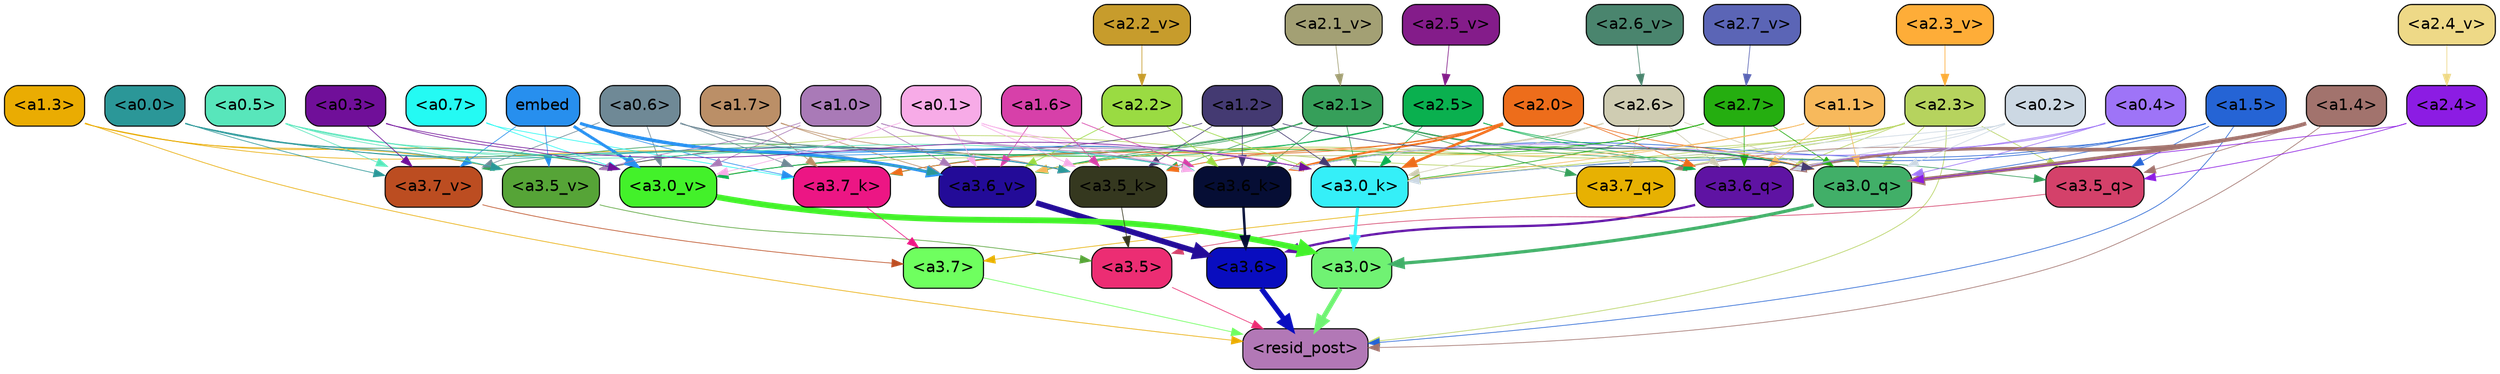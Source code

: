 strict digraph "" {
	graph [bgcolor=transparent,
		layout=dot,
		overlap=false,
		splines=true
	];
	"<a3.7>"	[color=black,
		fillcolor="#6fff5f",
		fontname=Helvetica,
		shape=box,
		style="filled, rounded"];
	"<resid_post>"	[color=black,
		fillcolor="#b278b6",
		fontname=Helvetica,
		shape=box,
		style="filled, rounded"];
	"<a3.7>" -> "<resid_post>"	[color="#6fff5f",
		penwidth=0.6239100098609924];
	"<a3.6>"	[color=black,
		fillcolor="#090dbf",
		fontname=Helvetica,
		shape=box,
		style="filled, rounded"];
	"<a3.6>" -> "<resid_post>"	[color="#090dbf",
		penwidth=4.569062113761902];
	"<a3.5>"	[color=black,
		fillcolor="#ec2d73",
		fontname=Helvetica,
		shape=box,
		style="filled, rounded"];
	"<a3.5>" -> "<resid_post>"	[color="#ec2d73",
		penwidth=0.6];
	"<a3.0>"	[color=black,
		fillcolor="#70f273",
		fontname=Helvetica,
		shape=box,
		style="filled, rounded"];
	"<a3.0>" -> "<resid_post>"	[color="#70f273",
		penwidth=4.283544182777405];
	"<a2.3>"	[color=black,
		fillcolor="#b6d35e",
		fontname=Helvetica,
		shape=box,
		style="filled, rounded"];
	"<a2.3>" -> "<resid_post>"	[color="#b6d35e",
		penwidth=0.6];
	"<a3.7_q>"	[color=black,
		fillcolor="#e7b102",
		fontname=Helvetica,
		shape=box,
		style="filled, rounded"];
	"<a2.3>" -> "<a3.7_q>"	[color="#b6d35e",
		penwidth=0.6];
	"<a3.6_q>"	[color=black,
		fillcolor="#5f13a3",
		fontname=Helvetica,
		shape=box,
		style="filled, rounded"];
	"<a2.3>" -> "<a3.6_q>"	[color="#b6d35e",
		penwidth=0.6];
	"<a3.5_q>"	[color=black,
		fillcolor="#d4416a",
		fontname=Helvetica,
		shape=box,
		style="filled, rounded"];
	"<a2.3>" -> "<a3.5_q>"	[color="#b6d35e",
		penwidth=0.6];
	"<a3.0_q>"	[color=black,
		fillcolor="#41af68",
		fontname=Helvetica,
		shape=box,
		style="filled, rounded"];
	"<a2.3>" -> "<a3.0_q>"	[color="#b6d35e",
		penwidth=0.6];
	"<a3.0_k>"	[color=black,
		fillcolor="#35eff8",
		fontname=Helvetica,
		shape=box,
		style="filled, rounded"];
	"<a2.3>" -> "<a3.0_k>"	[color="#b6d35e",
		penwidth=0.6];
	"<a3.6_v>"	[color=black,
		fillcolor="#230b98",
		fontname=Helvetica,
		shape=box,
		style="filled, rounded"];
	"<a2.3>" -> "<a3.6_v>"	[color="#b6d35e",
		penwidth=0.6];
	"<a3.5_v>"	[color=black,
		fillcolor="#56a437",
		fontname=Helvetica,
		shape=box,
		style="filled, rounded"];
	"<a2.3>" -> "<a3.5_v>"	[color="#b6d35e",
		penwidth=0.6];
	"<a3.0_v>"	[color=black,
		fillcolor="#43f12a",
		fontname=Helvetica,
		shape=box,
		style="filled, rounded"];
	"<a2.3>" -> "<a3.0_v>"	[color="#b6d35e",
		penwidth=0.6];
	"<a1.5>"	[color=black,
		fillcolor="#2564d5",
		fontname=Helvetica,
		shape=box,
		style="filled, rounded"];
	"<a1.5>" -> "<resid_post>"	[color="#2564d5",
		penwidth=0.6];
	"<a1.5>" -> "<a3.6_q>"	[color="#2564d5",
		penwidth=0.6];
	"<a1.5>" -> "<a3.5_q>"	[color="#2564d5",
		penwidth=0.6];
	"<a1.5>" -> "<a3.0_q>"	[color="#2564d5",
		penwidth=0.6];
	"<a3.6_k>"	[color=black,
		fillcolor="#060e35",
		fontname=Helvetica,
		shape=box,
		style="filled, rounded"];
	"<a1.5>" -> "<a3.6_k>"	[color="#2564d5",
		penwidth=0.6];
	"<a1.5>" -> "<a3.0_k>"	[color="#2564d5",
		penwidth=0.6];
	"<a1.4>"	[color=black,
		fillcolor="#a2736d",
		fontname=Helvetica,
		shape=box,
		style="filled, rounded"];
	"<a1.4>" -> "<resid_post>"	[color="#a2736d",
		penwidth=0.6];
	"<a1.4>" -> "<a3.7_q>"	[color="#a2736d",
		penwidth=0.6];
	"<a1.4>" -> "<a3.6_q>"	[color="#a2736d",
		penwidth=2.7536282539367676];
	"<a1.4>" -> "<a3.5_q>"	[color="#a2736d",
		penwidth=0.6];
	"<a1.4>" -> "<a3.0_q>"	[color="#a2736d",
		penwidth=3.3369133472442627];
	"<a1.3>"	[color=black,
		fillcolor="#eaac02",
		fontname=Helvetica,
		shape=box,
		style="filled, rounded"];
	"<a1.3>" -> "<resid_post>"	[color="#eaac02",
		penwidth=0.6];
	"<a1.3>" -> "<a3.6_v>"	[color="#eaac02",
		penwidth=0.6];
	"<a1.3>" -> "<a3.5_v>"	[color="#eaac02",
		penwidth=0.6];
	"<a1.3>" -> "<a3.0_v>"	[color="#eaac02",
		penwidth=0.6];
	"<a3.7_q>" -> "<a3.7>"	[color="#e7b102",
		penwidth=0.6];
	"<a3.6_q>" -> "<a3.6>"	[color="#5f13a3",
		penwidth=2.0344843566417694];
	"<a3.5_q>" -> "<a3.5>"	[color="#d4416a",
		penwidth=0.6];
	"<a3.0_q>" -> "<a3.0>"	[color="#41af68",
		penwidth=2.863015294075012];
	"<a3.7_k>"	[color=black,
		fillcolor="#ec1684",
		fontname=Helvetica,
		shape=box,
		style="filled, rounded"];
	"<a3.7_k>" -> "<a3.7>"	[color="#ec1684",
		penwidth=0.6];
	"<a3.6_k>" -> "<a3.6>"	[color="#060e35",
		penwidth=2.1770318150520325];
	"<a3.5_k>"	[color=black,
		fillcolor="#35381f",
		fontname=Helvetica,
		shape=box,
		style="filled, rounded"];
	"<a3.5_k>" -> "<a3.5>"	[color="#35381f",
		penwidth=0.6];
	"<a3.0_k>" -> "<a3.0>"	[color="#35eff8",
		penwidth=2.6323853135108948];
	"<a3.7_v>"	[color=black,
		fillcolor="#bc4d21",
		fontname=Helvetica,
		shape=box,
		style="filled, rounded"];
	"<a3.7_v>" -> "<a3.7>"	[color="#bc4d21",
		penwidth=0.6];
	"<a3.6_v>" -> "<a3.6>"	[color="#230b98",
		penwidth=4.972373723983765];
	"<a3.5_v>" -> "<a3.5>"	[color="#56a437",
		penwidth=0.6];
	"<a3.0_v>" -> "<a3.0>"	[color="#43f12a",
		penwidth=5.1638524532318115];
	"<a2.6>"	[color=black,
		fillcolor="#cfccb2",
		fontname=Helvetica,
		shape=box,
		style="filled, rounded"];
	"<a2.6>" -> "<a3.7_q>"	[color="#cfccb2",
		penwidth=0.6];
	"<a2.6>" -> "<a3.6_q>"	[color="#cfccb2",
		penwidth=0.6];
	"<a2.6>" -> "<a3.0_q>"	[color="#cfccb2",
		penwidth=0.6];
	"<a2.6>" -> "<a3.7_k>"	[color="#cfccb2",
		penwidth=0.6];
	"<a2.6>" -> "<a3.6_k>"	[color="#cfccb2",
		penwidth=0.6];
	"<a2.6>" -> "<a3.5_k>"	[color="#cfccb2",
		penwidth=0.6];
	"<a2.6>" -> "<a3.0_k>"	[color="#cfccb2",
		penwidth=0.6];
	"<a2.1>"	[color=black,
		fillcolor="#369f5a",
		fontname=Helvetica,
		shape=box,
		style="filled, rounded"];
	"<a2.1>" -> "<a3.7_q>"	[color="#369f5a",
		penwidth=0.6];
	"<a2.1>" -> "<a3.6_q>"	[color="#369f5a",
		penwidth=0.6];
	"<a2.1>" -> "<a3.5_q>"	[color="#369f5a",
		penwidth=0.6];
	"<a2.1>" -> "<a3.0_q>"	[color="#369f5a",
		penwidth=0.6];
	"<a2.1>" -> "<a3.7_k>"	[color="#369f5a",
		penwidth=0.6];
	"<a2.1>" -> "<a3.6_k>"	[color="#369f5a",
		penwidth=0.6];
	"<a2.1>" -> "<a3.5_k>"	[color="#369f5a",
		penwidth=0.6];
	"<a2.1>" -> "<a3.0_k>"	[color="#369f5a",
		penwidth=0.6];
	"<a2.1>" -> "<a3.7_v>"	[color="#369f5a",
		penwidth=0.6];
	"<a2.1>" -> "<a3.6_v>"	[color="#369f5a",
		penwidth=0.6];
	"<a2.1>" -> "<a3.0_v>"	[color="#369f5a",
		penwidth=0.6];
	"<a2.7>"	[color=black,
		fillcolor="#25ae10",
		fontname=Helvetica,
		shape=box,
		style="filled, rounded"];
	"<a2.7>" -> "<a3.6_q>"	[color="#25ae10",
		penwidth=0.6];
	"<a2.7>" -> "<a3.0_q>"	[color="#25ae10",
		penwidth=0.6];
	"<a2.7>" -> "<a3.6_k>"	[color="#25ae10",
		penwidth=0.6];
	"<a2.7>" -> "<a3.0_k>"	[color="#25ae10",
		penwidth=0.6];
	"<a2.7>" -> "<a3.6_v>"	[color="#25ae10",
		penwidth=0.6];
	"<a2.5>"	[color=black,
		fillcolor="#0ab04f",
		fontname=Helvetica,
		shape=box,
		style="filled, rounded"];
	"<a2.5>" -> "<a3.6_q>"	[color="#0ab04f",
		penwidth=0.6];
	"<a2.5>" -> "<a3.0_q>"	[color="#0ab04f",
		penwidth=0.6];
	"<a2.5>" -> "<a3.0_k>"	[color="#0ab04f",
		penwidth=0.6];
	"<a2.5>" -> "<a3.6_v>"	[color="#0ab04f",
		penwidth=0.6];
	"<a2.5>" -> "<a3.0_v>"	[color="#0ab04f",
		penwidth=0.6];
	"<a2.0>"	[color=black,
		fillcolor="#ed6d1b",
		fontname=Helvetica,
		shape=box,
		style="filled, rounded"];
	"<a2.0>" -> "<a3.6_q>"	[color="#ed6d1b",
		penwidth=0.6];
	"<a2.0>" -> "<a3.0_q>"	[color="#ed6d1b",
		penwidth=0.6];
	"<a2.0>" -> "<a3.7_k>"	[color="#ed6d1b",
		penwidth=0.6];
	"<a2.0>" -> "<a3.6_k>"	[color="#ed6d1b",
		penwidth=1.7047871947288513];
	"<a2.0>" -> "<a3.5_k>"	[color="#ed6d1b",
		penwidth=0.6];
	"<a2.0>" -> "<a3.0_k>"	[color="#ed6d1b",
		penwidth=2.239806979894638];
	"<a1.1>"	[color=black,
		fillcolor="#f7b95c",
		fontname=Helvetica,
		shape=box,
		style="filled, rounded"];
	"<a1.1>" -> "<a3.6_q>"	[color="#f7b95c",
		penwidth=0.6];
	"<a1.1>" -> "<a3.0_q>"	[color="#f7b95c",
		penwidth=0.6];
	"<a1.1>" -> "<a3.0_k>"	[color="#f7b95c",
		penwidth=0.6];
	"<a1.1>" -> "<a3.6_v>"	[color="#f7b95c",
		penwidth=0.6];
	"<a0.4>"	[color=black,
		fillcolor="#9e74f7",
		fontname=Helvetica,
		shape=box,
		style="filled, rounded"];
	"<a0.4>" -> "<a3.6_q>"	[color="#9e74f7",
		penwidth=0.6];
	"<a0.4>" -> "<a3.0_q>"	[color="#9e74f7",
		penwidth=0.6];
	"<a0.4>" -> "<a3.6_k>"	[color="#9e74f7",
		penwidth=0.6];
	"<a0.2>"	[color=black,
		fillcolor="#ccd8e3",
		fontname=Helvetica,
		shape=box,
		style="filled, rounded"];
	"<a0.2>" -> "<a3.6_q>"	[color="#ccd8e3",
		penwidth=0.6];
	"<a0.2>" -> "<a3.0_q>"	[color="#ccd8e3",
		penwidth=0.6];
	"<a0.2>" -> "<a3.6_k>"	[color="#ccd8e3",
		penwidth=0.6];
	"<a0.2>" -> "<a3.0_k>"	[color="#ccd8e3",
		penwidth=0.6];
	"<a2.4>"	[color=black,
		fillcolor="#8c1ce3",
		fontname=Helvetica,
		shape=box,
		style="filled, rounded"];
	"<a2.4>" -> "<a3.5_q>"	[color="#8c1ce3",
		penwidth=0.6];
	"<a2.4>" -> "<a3.0_q>"	[color="#8c1ce3",
		penwidth=0.6];
	"<a1.2>"	[color=black,
		fillcolor="#443a72",
		fontname=Helvetica,
		shape=box,
		style="filled, rounded"];
	"<a1.2>" -> "<a3.0_q>"	[color="#443a72",
		penwidth=0.6];
	"<a1.2>" -> "<a3.6_k>"	[color="#443a72",
		penwidth=0.6];
	"<a1.2>" -> "<a3.5_k>"	[color="#443a72",
		penwidth=0.6];
	"<a1.2>" -> "<a3.0_k>"	[color="#443a72",
		penwidth=0.6];
	"<a1.2>" -> "<a3.5_v>"	[color="#443a72",
		penwidth=0.6];
	"<a1.7>"	[color=black,
		fillcolor="#bb8f67",
		fontname=Helvetica,
		shape=box,
		style="filled, rounded"];
	"<a1.7>" -> "<a3.7_k>"	[color="#bb8f67",
		penwidth=0.6];
	"<a1.7>" -> "<a3.5_k>"	[color="#bb8f67",
		penwidth=0.6];
	"<a1.7>" -> "<a3.6_v>"	[color="#bb8f67",
		penwidth=0.6];
	"<a0.7>"	[color=black,
		fillcolor="#24faf3",
		fontname=Helvetica,
		shape=box,
		style="filled, rounded"];
	"<a0.7>" -> "<a3.7_k>"	[color="#24faf3",
		penwidth=0.6];
	"<a0.7>" -> "<a3.0_v>"	[color="#24faf3",
		penwidth=0.6];
	"<a0.6>"	[color=black,
		fillcolor="#6f8996",
		fontname=Helvetica,
		shape=box,
		style="filled, rounded"];
	"<a0.6>" -> "<a3.7_k>"	[color="#6f8996",
		penwidth=0.6];
	"<a0.6>" -> "<a3.6_k>"	[color="#6f8996",
		penwidth=0.6];
	"<a0.6>" -> "<a3.0_k>"	[color="#6f8996",
		penwidth=0.6];
	"<a0.6>" -> "<a3.7_v>"	[color="#6f8996",
		penwidth=0.6];
	"<a0.6>" -> "<a3.6_v>"	[color="#6f8996",
		penwidth=0.6];
	"<a0.6>" -> "<a3.0_v>"	[color="#6f8996",
		penwidth=0.6];
	embed	[color=black,
		fillcolor="#278fee",
		fontname=Helvetica,
		shape=box,
		style="filled, rounded"];
	embed -> "<a3.7_k>"	[color="#278fee",
		penwidth=0.6];
	embed -> "<a3.6_k>"	[color="#278fee",
		penwidth=0.6];
	embed -> "<a3.5_k>"	[color="#278fee",
		penwidth=0.6];
	embed -> "<a3.0_k>"	[color="#278fee",
		penwidth=0.6];
	embed -> "<a3.7_v>"	[color="#278fee",
		penwidth=0.6];
	embed -> "<a3.6_v>"	[color="#278fee",
		penwidth=2.7369276881217957];
	embed -> "<a3.5_v>"	[color="#278fee",
		penwidth=0.6];
	embed -> "<a3.0_v>"	[color="#278fee",
		penwidth=2.5778204202651978];
	"<a2.2>"	[color=black,
		fillcolor="#9adb42",
		fontname=Helvetica,
		shape=box,
		style="filled, rounded"];
	"<a2.2>" -> "<a3.6_k>"	[color="#9adb42",
		penwidth=0.6];
	"<a2.2>" -> "<a3.0_k>"	[color="#9adb42",
		penwidth=0.6];
	"<a2.2>" -> "<a3.6_v>"	[color="#9adb42",
		penwidth=0.6];
	"<a1.6>"	[color=black,
		fillcolor="#d740a9",
		fontname=Helvetica,
		shape=box,
		style="filled, rounded"];
	"<a1.6>" -> "<a3.6_k>"	[color="#d740a9",
		penwidth=0.6];
	"<a1.6>" -> "<a3.5_k>"	[color="#d740a9",
		penwidth=0.6];
	"<a1.6>" -> "<a3.6_v>"	[color="#d740a9",
		penwidth=0.6];
	"<a1.0>"	[color=black,
		fillcolor="#a97ab7",
		fontname=Helvetica,
		shape=box,
		style="filled, rounded"];
	"<a1.0>" -> "<a3.6_k>"	[color="#a97ab7",
		penwidth=0.6];
	"<a1.0>" -> "<a3.0_k>"	[color="#a97ab7",
		penwidth=0.6];
	"<a1.0>" -> "<a3.6_v>"	[color="#a97ab7",
		penwidth=0.6];
	"<a1.0>" -> "<a3.5_v>"	[color="#a97ab7",
		penwidth=0.6];
	"<a1.0>" -> "<a3.0_v>"	[color="#a97ab7",
		penwidth=0.6];
	"<a0.5>"	[color=black,
		fillcolor="#58e6bb",
		fontname=Helvetica,
		shape=box,
		style="filled, rounded"];
	"<a0.5>" -> "<a3.6_k>"	[color="#58e6bb",
		penwidth=0.6];
	"<a0.5>" -> "<a3.7_v>"	[color="#58e6bb",
		penwidth=0.6];
	"<a0.5>" -> "<a3.6_v>"	[color="#58e6bb",
		penwidth=0.6];
	"<a0.5>" -> "<a3.5_v>"	[color="#58e6bb",
		penwidth=0.6];
	"<a0.5>" -> "<a3.0_v>"	[color="#58e6bb",
		penwidth=0.6];
	"<a0.1>"	[color=black,
		fillcolor="#f7abe7",
		fontname=Helvetica,
		shape=box,
		style="filled, rounded"];
	"<a0.1>" -> "<a3.6_k>"	[color="#f7abe7",
		penwidth=0.6];
	"<a0.1>" -> "<a3.5_k>"	[color="#f7abe7",
		penwidth=0.6];
	"<a0.1>" -> "<a3.0_k>"	[color="#f7abe7",
		penwidth=0.6];
	"<a0.1>" -> "<a3.6_v>"	[color="#f7abe7",
		penwidth=0.6];
	"<a0.1>" -> "<a3.0_v>"	[color="#f7abe7",
		penwidth=0.6];
	"<a0.0>"	[color=black,
		fillcolor="#2b9798",
		fontname=Helvetica,
		shape=box,
		style="filled, rounded"];
	"<a0.0>" -> "<a3.5_k>"	[color="#2b9798",
		penwidth=0.6];
	"<a0.0>" -> "<a3.7_v>"	[color="#2b9798",
		penwidth=0.6];
	"<a0.0>" -> "<a3.6_v>"	[color="#2b9798",
		penwidth=0.6];
	"<a0.0>" -> "<a3.5_v>"	[color="#2b9798",
		penwidth=0.6];
	"<a0.0>" -> "<a3.0_v>"	[color="#2b9798",
		penwidth=0.6];
	"<a0.3>"	[color=black,
		fillcolor="#700f99",
		fontname=Helvetica,
		shape=box,
		style="filled, rounded"];
	"<a0.3>" -> "<a3.0_k>"	[color="#700f99",
		penwidth=0.6];
	"<a0.3>" -> "<a3.7_v>"	[color="#700f99",
		penwidth=0.6];
	"<a0.3>" -> "<a3.0_v>"	[color="#700f99",
		penwidth=0.6];
	"<a2.7_v>"	[color=black,
		fillcolor="#5b65b6",
		fontname=Helvetica,
		shape=box,
		style="filled, rounded"];
	"<a2.7_v>" -> "<a2.7>"	[color="#5b65b6",
		penwidth=0.6];
	"<a2.6_v>"	[color=black,
		fillcolor="#4a856e",
		fontname=Helvetica,
		shape=box,
		style="filled, rounded"];
	"<a2.6_v>" -> "<a2.6>"	[color="#4a856e",
		penwidth=0.6];
	"<a2.5_v>"	[color=black,
		fillcolor="#841c8a",
		fontname=Helvetica,
		shape=box,
		style="filled, rounded"];
	"<a2.5_v>" -> "<a2.5>"	[color="#841c8a",
		penwidth=0.6];
	"<a2.4_v>"	[color=black,
		fillcolor="#eed987",
		fontname=Helvetica,
		shape=box,
		style="filled, rounded"];
	"<a2.4_v>" -> "<a2.4>"	[color="#eed987",
		penwidth=0.6];
	"<a2.3_v>"	[color=black,
		fillcolor="#fead38",
		fontname=Helvetica,
		shape=box,
		style="filled, rounded"];
	"<a2.3_v>" -> "<a2.3>"	[color="#fead38",
		penwidth=0.6];
	"<a2.2_v>"	[color=black,
		fillcolor="#c79c2c",
		fontname=Helvetica,
		shape=box,
		style="filled, rounded"];
	"<a2.2_v>" -> "<a2.2>"	[color="#c79c2c",
		penwidth=0.6];
	"<a2.1_v>"	[color=black,
		fillcolor="#a3a074",
		fontname=Helvetica,
		shape=box,
		style="filled, rounded"];
	"<a2.1_v>" -> "<a2.1>"	[color="#a3a074",
		penwidth=0.6];
}
